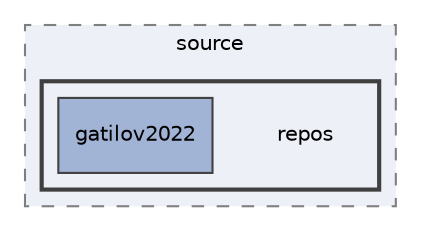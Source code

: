digraph "C:/Users/Usae/source/repos"
{
 // LATEX_PDF_SIZE
  edge [fontname="Helvetica",fontsize="10",labelfontname="Helvetica",labelfontsize="10"];
  node [fontname="Helvetica",fontsize="10",shape=record];
  compound=true
  subgraph clusterdir_7d985ab53ce5a0655da0f0ecc7c18503 {
    graph [ bgcolor="#edf0f7", pencolor="grey50", style="filled,dashed,", label="source", fontname="Helvetica", fontsize="10", URL="dir_7d985ab53ce5a0655da0f0ecc7c18503.html"]
  subgraph clusterdir_895c7b10ea7d8b973e5715f138cf36b7 {
    graph [ bgcolor="#edf0f7", pencolor="grey25", style="filled,bold,", label="", fontname="Helvetica", fontsize="10", URL="dir_895c7b10ea7d8b973e5715f138cf36b7.html"]
    dir_895c7b10ea7d8b973e5715f138cf36b7 [shape=plaintext, label="repos"];
  dir_c08cbea13f0a4fb17a98d073e6d7083f [shape=box, label="gatilov2022", style="filled,", fillcolor="#a2b4d6", color="grey25", URL="dir_c08cbea13f0a4fb17a98d073e6d7083f.html"];
  }
  }
}
